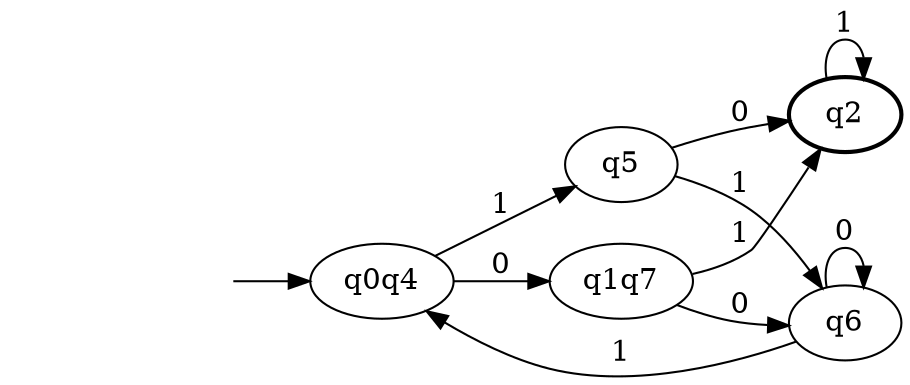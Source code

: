 digraph af11  { rankdir=LR;
	_invisible [style="invis"];
	q0q4;
	q1q7;
	q5;
	q6;
	q2 [penwidth="2"];
	_invisible -> q0q4 ;
	q0q4 -> q1q7 [label="0"];
	q0q4 -> q5 [label="1"];
	q1q7 -> q6 [label="0"];
	q1q7 -> q2 [label="1"];
	q5 -> q2 [label="0"];
	q5 -> q6 [label="1"];
	q6 -> q6 [label="0"];
	q6 -> q0q4 [label="1"];
	q2 -> q2 [label="1"];
}